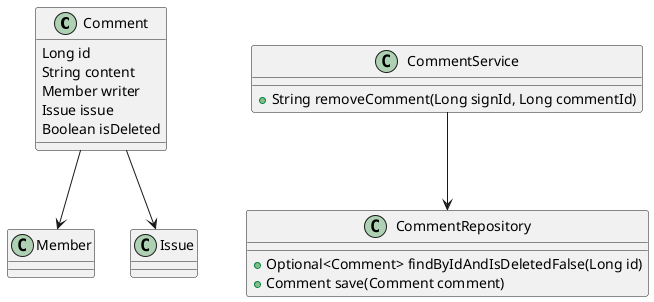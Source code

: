 @startuml
class Comment {
    Long id
    String content
    Member writer
    Issue issue
    Boolean isDeleted
}

class CommentService {
    +String removeComment(Long signId, Long commentId)
}

class CommentRepository {
    +Optional<Comment> findByIdAndIsDeletedFalse(Long id)
    +Comment save(Comment comment)
}

CommentService --> CommentRepository
Comment --> Member
Comment --> Issue
@enduml

